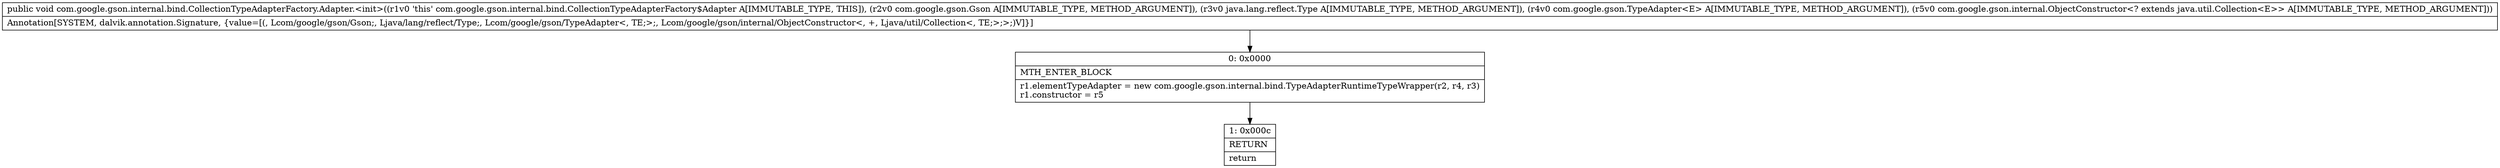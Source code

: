 digraph "CFG forcom.google.gson.internal.bind.CollectionTypeAdapterFactory.Adapter.\<init\>(Lcom\/google\/gson\/Gson;Ljava\/lang\/reflect\/Type;Lcom\/google\/gson\/TypeAdapter;Lcom\/google\/gson\/internal\/ObjectConstructor;)V" {
Node_0 [shape=record,label="{0\:\ 0x0000|MTH_ENTER_BLOCK\l|r1.elementTypeAdapter = new com.google.gson.internal.bind.TypeAdapterRuntimeTypeWrapper(r2, r4, r3)\lr1.constructor = r5\l}"];
Node_1 [shape=record,label="{1\:\ 0x000c|RETURN\l|return\l}"];
MethodNode[shape=record,label="{public void com.google.gson.internal.bind.CollectionTypeAdapterFactory.Adapter.\<init\>((r1v0 'this' com.google.gson.internal.bind.CollectionTypeAdapterFactory$Adapter A[IMMUTABLE_TYPE, THIS]), (r2v0 com.google.gson.Gson A[IMMUTABLE_TYPE, METHOD_ARGUMENT]), (r3v0 java.lang.reflect.Type A[IMMUTABLE_TYPE, METHOD_ARGUMENT]), (r4v0 com.google.gson.TypeAdapter\<E\> A[IMMUTABLE_TYPE, METHOD_ARGUMENT]), (r5v0 com.google.gson.internal.ObjectConstructor\<? extends java.util.Collection\<E\>\> A[IMMUTABLE_TYPE, METHOD_ARGUMENT]))  | Annotation[SYSTEM, dalvik.annotation.Signature, \{value=[(, Lcom\/google\/gson\/Gson;, Ljava\/lang\/reflect\/Type;, Lcom\/google\/gson\/TypeAdapter\<, TE;\>;, Lcom\/google\/gson\/internal\/ObjectConstructor\<, +, Ljava\/util\/Collection\<, TE;\>;\>;)V]\}]\l}"];
MethodNode -> Node_0;
Node_0 -> Node_1;
}

